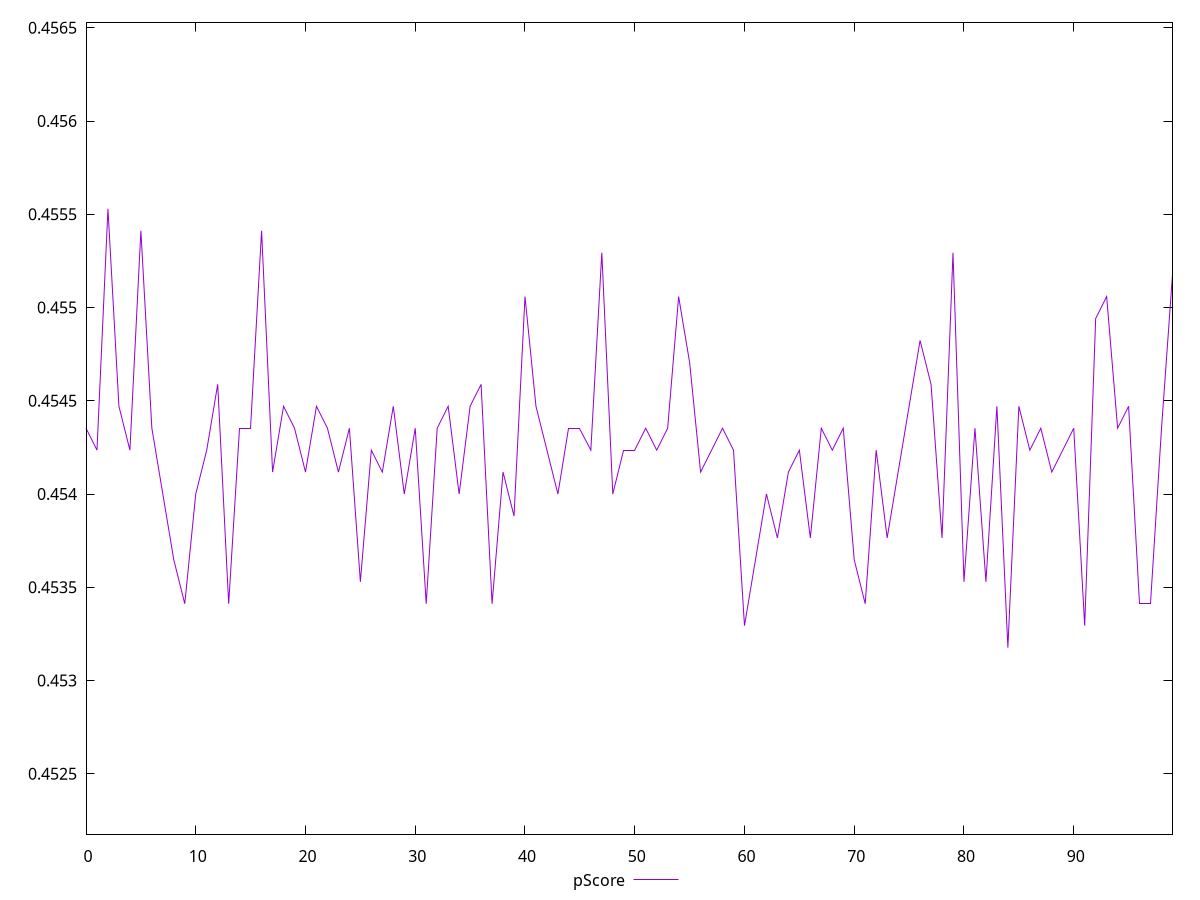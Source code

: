 reset

$pScore <<EOF
0 0.45435294117647057
1 0.45423529411764707
2 0.4555294117647059
3 0.4544705882352941
4 0.45423529411764707
5 0.45541176470588235
6 0.45435294117647057
7 0.454
8 0.4536470588235294
9 0.45341176470588235
10 0.454
11 0.45423529411764707
12 0.4545882352941176
13 0.45341176470588235
14 0.45435294117647057
15 0.45435294117647057
16 0.45541176470588235
17 0.4541176470588235
18 0.4544705882352941
19 0.45435294117647057
20 0.4541176470588235
21 0.4544705882352941
22 0.45435294117647057
23 0.4541176470588235
24 0.45435294117647057
25 0.4535294117647059
26 0.45423529411764707
27 0.4541176470588235
28 0.4544705882352941
29 0.454
30 0.45435294117647057
31 0.45341176470588235
32 0.45435294117647057
33 0.4544705882352941
34 0.454
35 0.4544705882352941
36 0.4545882352941176
37 0.45341176470588235
38 0.4541176470588235
39 0.45388235294117646
40 0.45505882352941174
41 0.4544705882352941
42 0.45423529411764707
43 0.454
44 0.45435294117647057
45 0.45435294117647057
46 0.45423529411764707
47 0.45529411764705885
48 0.454
49 0.45423529411764707
50 0.45423529411764707
51 0.45435294117647057
52 0.45423529411764707
53 0.45435294117647057
54 0.45505882352941174
55 0.4547058823529412
56 0.4541176470588235
57 0.45423529411764707
58 0.45435294117647057
59 0.45423529411764707
60 0.45329411764705885
62 0.454
63 0.45376470588235296
64 0.4541176470588235
65 0.45423529411764707
66 0.45376470588235296
67 0.45435294117647057
68 0.45423529411764707
69 0.45435294117647057
70 0.4536470588235294
71 0.45341176470588235
72 0.45423529411764707
73 0.45376470588235296
74 0.4541176470588235
75 0.4544705882352941
76 0.4548235294117647
77 0.4545882352941176
78 0.45376470588235296
79 0.45529411764705885
80 0.4535294117647059
81 0.45435294117647057
82 0.4535294117647059
83 0.4544705882352941
84 0.4531764705882353
85 0.4544705882352941
86 0.45423529411764707
87 0.45435294117647057
88 0.4541176470588235
89 0.45423529411764707
90 0.45435294117647057
91 0.45329411764705885
92 0.45494117647058824
93 0.45505882352941174
94 0.45435294117647057
95 0.4544705882352941
96 0.45341176470588235
97 0.45341176470588235
98 0.45435294117647057
99 0.4551764705882353
EOF

set key outside below
set xrange [0:99]
set yrange [0.4521764705882353:0.4565294117647059]
set trange [0.4521764705882353:0.4565294117647059]
set terminal svg size 640, 500 enhanced background rgb 'white'
set output "reports/report_00030_2021-02-24T20-42-31.540Z/uses-rel-preload/samples/card/pScore/values.svg"

plot $pScore title "pScore" with line

reset
